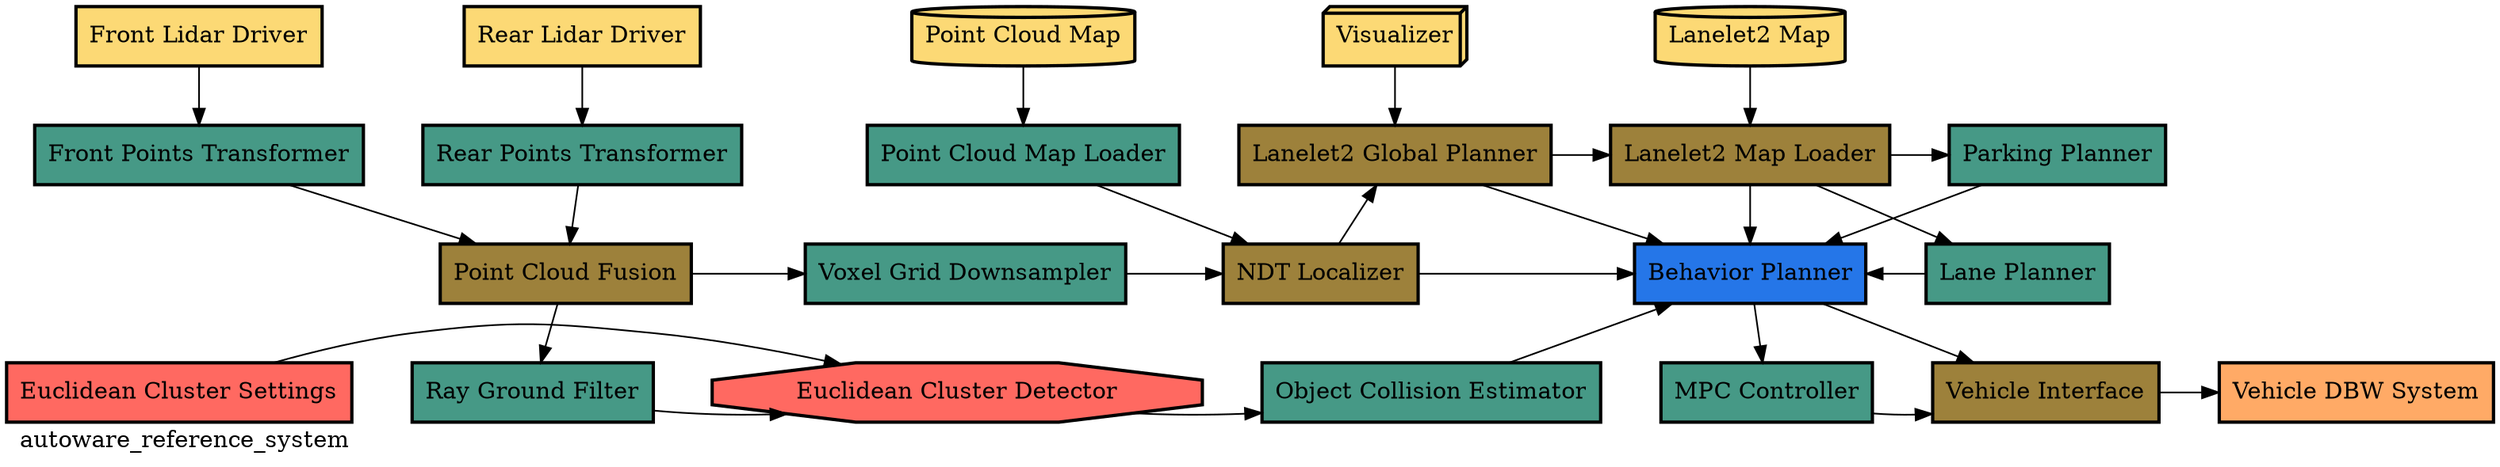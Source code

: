digraph G {
    labelloc="b";
    labeljust="l";
    label="autoware_reference_system";
    nodesep=0.5;
    node [shape=box, style=filled, penwidth=2, ordering=in];
    edge [weight=8];
    /* Declare all nodes and style them */
    node [fillcolor="#FCD975"];
    "Front Lidar Driver";
    "Rear Lidar Driver";
    "Point Cloud Map" [shape=cylinder];
    "Visualizer" [shape=box3d];
    "Lanelet2 Map" [shape=cylinder];

    node [fillcolor="#469986"];
    "Front Points Transformer";
    "Rear Points Transformer";
    "Point Cloud Map Loader";
    "Voxel Grid Downsampler";
    "Ray Ground Filter";
    "Object Collision Estimator";
    "MPC Controller";
    "Lane Planner";
    "Parking Planner";

    node [fillcolor="#FF6961"];
    "Euclidean Cluster Settings" [shape=box];
    "Euclidean Cluster Detector" [shape=octagon];
    
    node [fillcolor="#9D813B"];
    "Point Cloud Fusion";
    "NDT Localizer";
    "Vehicle Interface";
    "Lanelet2 Map Loader";
    "Lanelet2 Global Planner";

    node [fillcolor="#2576E8"];
    "Behavior Planner";

    node [fillcolor="#ffaa66"];
    "Vehicle DBW System";

    /* Declare all edges and style them */
    /* rank 1 */
    {
      rank = same;
      "Front Lidar Driver";
      "Rear Lidar Driver";
      "Point Cloud Map";
      "Visualizer";
      "Lanelet2 Map";
    }
    "Front Lidar Driver" -> "Front Points Transformer";
    "Rear Lidar Driver" -> "Rear Points Transformer";
    "Point Cloud Map" -> "Point Cloud Map Loader";
    "Visualizer" -> "Lanelet2 Global Planner";
    "Lanelet2 Map" -> "Lanelet2 Map Loader";

    /* rank 2 */
    {
      rank = same;
      "Front Points Transformer";
      "Rear Points Transformer";
      "Point Cloud Map Loader";
      "Lanelet2 Global Planner";
      "Lanelet2 Map Loader";
      "Parking Planner";
    }
    "Front Points Transformer" -> "Point Cloud Fusion";
    "Rear Points Transformer" -> "Point Cloud Fusion";
    "Point Cloud Map Loader" -> "NDT Localizer";
    "Lanelet2 Global Planner" -> "Lanelet2 Map Loader";
    "Lanelet2 Global Planner" -> "Behavior Planner";
    "Lanelet2 Map Loader" -> "Behavior Planner";
    "Lanelet2 Map Loader" -> "Parking Planner";
    "Parking Planner" -> "Behavior Planner";
    "Lanelet2 Map Loader" -> "Lane Planner" [constraint=false];

    /* rank 3 */
    {
      rank = same;
      "Point Cloud Fusion";
      "Voxel Grid Downsampler";
      "NDT Localizer";
      "Behavior Planner";
      "Lane Planner";
    };
    "Point Cloud Fusion" -> "Ray Ground Filter";
    "Point Cloud Fusion" -> "Voxel Grid Downsampler";
    "Voxel Grid Downsampler" -> "NDT Localizer";
    "NDT Localizer" -> "Behavior Planner";
    "NDT Localizer" -> "Lanelet2 Global Planner";

    "Behavior Planner" -> "MPC Controller";
    "Behavior Planner" -> "Vehicle Interface";
    "Lane Planner" -> "Behavior Planner" [constraint=false];

    /* rank 4 */
    {
      rank = same;
      "Euclidean Cluster Settings";
      "Ray Ground Filter";
      "Euclidean Cluster Detector";
      "Object Collision Estimator";
      "MPC Controller";
      "Vehicle Interface";
      "Vehicle DBW System" [constraint=false];
    }
    "Euclidean Cluster Settings" -> "Euclidean Cluster Detector";
    "Ray Ground Filter" -> "Euclidean Cluster Detector";
    "Euclidean Cluster Detector" -> "Object Collision Estimator";
    "Object Collision Estimator" -> "Behavior Planner";
    "MPC Controller" -> "Vehicle Interface";
    "Vehicle Interface" -> "Vehicle DBW System";
    
     {
       rank = same;
       edge[style=invis];
       "Euclidean Cluster Settings" -> "Ray Ground Filter" -> "Euclidean Cluster Detector" -> "Object Collision Estimator" -> "MPC Controller" -> "Vehicle Interface";
       rankdir = LR;
     }
    
}
